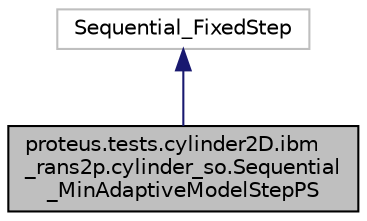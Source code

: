 digraph "proteus.tests.cylinder2D.ibm_rans2p.cylinder_so.Sequential_MinAdaptiveModelStepPS"
{
 // LATEX_PDF_SIZE
  edge [fontname="Helvetica",fontsize="10",labelfontname="Helvetica",labelfontsize="10"];
  node [fontname="Helvetica",fontsize="10",shape=record];
  Node1 [label="proteus.tests.cylinder2D.ibm\l_rans2p.cylinder_so.Sequential\l_MinAdaptiveModelStepPS",height=0.2,width=0.4,color="black", fillcolor="grey75", style="filled", fontcolor="black",tooltip=" "];
  Node2 -> Node1 [dir="back",color="midnightblue",fontsize="10",style="solid",fontname="Helvetica"];
  Node2 [label="Sequential_FixedStep",height=0.2,width=0.4,color="grey75", fillcolor="white", style="filled",tooltip=" "];
}

